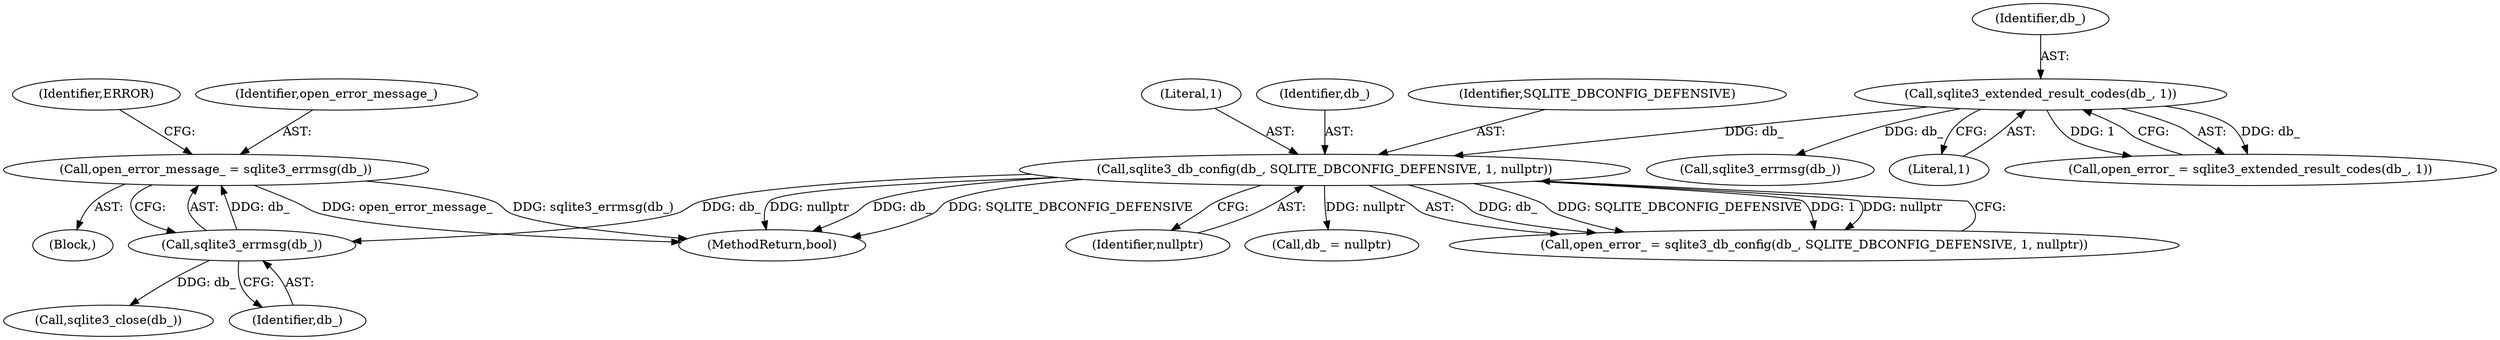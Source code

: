 digraph "0_Chrome_a06c5187775536a68f035f16cdb8bc47b9bfad24@API" {
"1000181" [label="(Call,open_error_message_ = sqlite3_errmsg(db_))"];
"1000183" [label="(Call,sqlite3_errmsg(db_))"];
"1000171" [label="(Call,sqlite3_db_config(db_, SQLITE_DBCONFIG_DEFENSIVE, 1, nullptr))"];
"1000144" [label="(Call,sqlite3_extended_result_codes(db_, 1))"];
"1000144" [label="(Call,sqlite3_extended_result_codes(db_, 1))"];
"1000193" [label="(Call,db_ = nullptr)"];
"1000169" [label="(Call,open_error_ = sqlite3_db_config(db_, SQLITE_DBCONFIG_DEFENSIVE, 1, nullptr))"];
"1000173" [label="(Identifier,SQLITE_DBCONFIG_DEFENSIVE)"];
"1000187" [label="(Identifier,ERROR)"];
"1000223" [label="(MethodReturn,bool)"];
"1000182" [label="(Identifier,open_error_message_)"];
"1000142" [label="(Call,open_error_ = sqlite3_extended_result_codes(db_, 1))"];
"1000154" [label="(Call,sqlite3_errmsg(db_))"];
"1000191" [label="(Call,sqlite3_close(db_))"];
"1000174" [label="(Literal,1)"];
"1000180" [label="(Block,)"];
"1000183" [label="(Call,sqlite3_errmsg(db_))"];
"1000184" [label="(Identifier,db_)"];
"1000146" [label="(Literal,1)"];
"1000171" [label="(Call,sqlite3_db_config(db_, SQLITE_DBCONFIG_DEFENSIVE, 1, nullptr))"];
"1000145" [label="(Identifier,db_)"];
"1000181" [label="(Call,open_error_message_ = sqlite3_errmsg(db_))"];
"1000175" [label="(Identifier,nullptr)"];
"1000172" [label="(Identifier,db_)"];
"1000181" -> "1000180"  [label="AST: "];
"1000181" -> "1000183"  [label="CFG: "];
"1000182" -> "1000181"  [label="AST: "];
"1000183" -> "1000181"  [label="AST: "];
"1000187" -> "1000181"  [label="CFG: "];
"1000181" -> "1000223"  [label="DDG: open_error_message_"];
"1000181" -> "1000223"  [label="DDG: sqlite3_errmsg(db_)"];
"1000183" -> "1000181"  [label="DDG: db_"];
"1000183" -> "1000184"  [label="CFG: "];
"1000184" -> "1000183"  [label="AST: "];
"1000171" -> "1000183"  [label="DDG: db_"];
"1000183" -> "1000191"  [label="DDG: db_"];
"1000171" -> "1000169"  [label="AST: "];
"1000171" -> "1000175"  [label="CFG: "];
"1000172" -> "1000171"  [label="AST: "];
"1000173" -> "1000171"  [label="AST: "];
"1000174" -> "1000171"  [label="AST: "];
"1000175" -> "1000171"  [label="AST: "];
"1000169" -> "1000171"  [label="CFG: "];
"1000171" -> "1000223"  [label="DDG: db_"];
"1000171" -> "1000223"  [label="DDG: SQLITE_DBCONFIG_DEFENSIVE"];
"1000171" -> "1000223"  [label="DDG: nullptr"];
"1000171" -> "1000169"  [label="DDG: db_"];
"1000171" -> "1000169"  [label="DDG: SQLITE_DBCONFIG_DEFENSIVE"];
"1000171" -> "1000169"  [label="DDG: 1"];
"1000171" -> "1000169"  [label="DDG: nullptr"];
"1000144" -> "1000171"  [label="DDG: db_"];
"1000171" -> "1000193"  [label="DDG: nullptr"];
"1000144" -> "1000142"  [label="AST: "];
"1000144" -> "1000146"  [label="CFG: "];
"1000145" -> "1000144"  [label="AST: "];
"1000146" -> "1000144"  [label="AST: "];
"1000142" -> "1000144"  [label="CFG: "];
"1000144" -> "1000142"  [label="DDG: db_"];
"1000144" -> "1000142"  [label="DDG: 1"];
"1000144" -> "1000154"  [label="DDG: db_"];
}
